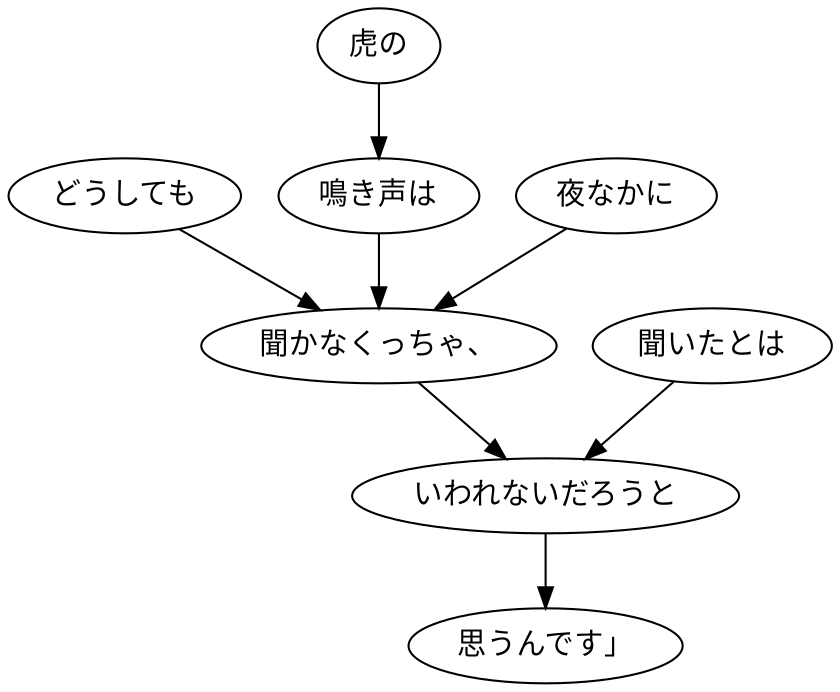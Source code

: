 digraph graph7455 {
	node0 [label="どうしても"];
	node1 [label="虎の"];
	node2 [label="鳴き声は"];
	node3 [label="夜なかに"];
	node4 [label="聞かなくっちゃ、"];
	node5 [label="聞いたとは"];
	node6 [label="いわれないだろうと"];
	node7 [label="思うんです」"];
	node0 -> node4;
	node1 -> node2;
	node2 -> node4;
	node3 -> node4;
	node4 -> node6;
	node5 -> node6;
	node6 -> node7;
}
